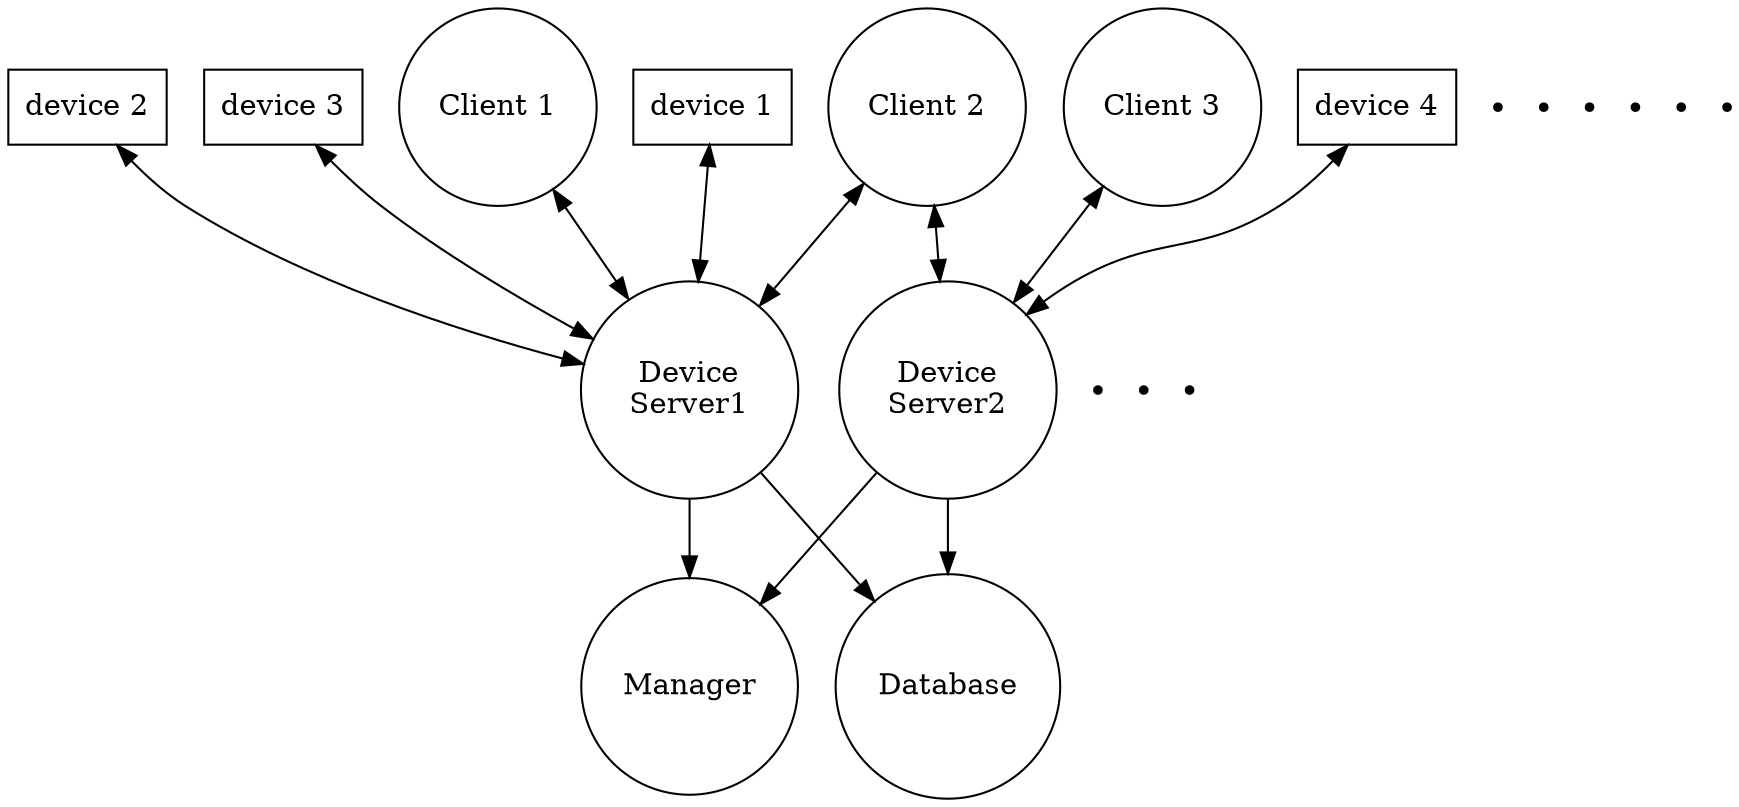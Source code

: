 digraph tacoarch {

	{
		rank=min;
		device1 [shape=box, label="device 1"];
		device2 [shape=box, label="device 2"];
		device3 [shape=box, label="device 3"];
		device4 [shape=box, label="device 4"];
		ddummy1 [shape=point, size=0.1, label=""];
		ddummy2 [shape=point, size=0.1, label=""];
		ddummy3 [shape=point, size=0.1, label=""];
	}

	{
		rank=same;
		devserver1 [shape=circle,label="Device\nServer\1"];
		devserver2 [shape=circle,label="Device\nServer\2"];
		sdummy1 [shape=point, size=0.1, label=""];
		sdummy2 [shape=point, size=0.1, label=""];
		sdummy3 [shape=point, size=0.1, label=""];
	}

	{
		rank=same;
		manager [shape=circle, label="Manager"];
		database [shape=circle, label="Database"];
	}

	{
		rank=same;
		client1 [shape=circle, label="Client 1"];
		client2 [shape=circle, label="Client 2"];
		client3 [shape=circle, label="Client 3"];
		cdummy1 [shape=point, size=0.1, label=""];
		cdummy2 [shape=point, size=0.1, label=""];
		cdummy3 [shape=point, size=0.1, label=""];
	}
	devserver1 -> database;
	devserver2 -> database;
	devserver1 -> manager;
	devserver2 -> manager;

	client1 -> devserver1 [dir=both];
	client2 -> devserver2 [dir=both];
	client2 -> devserver1 [dir=both];
	client3 -> devserver2 [dir=both];

	device1 -> devserver1 [dir=both];
	device2 -> devserver1 [dir=both];
	device3	-> devserver1 [dir=both];

	device4 -> devserver2 [dir=both];
}
